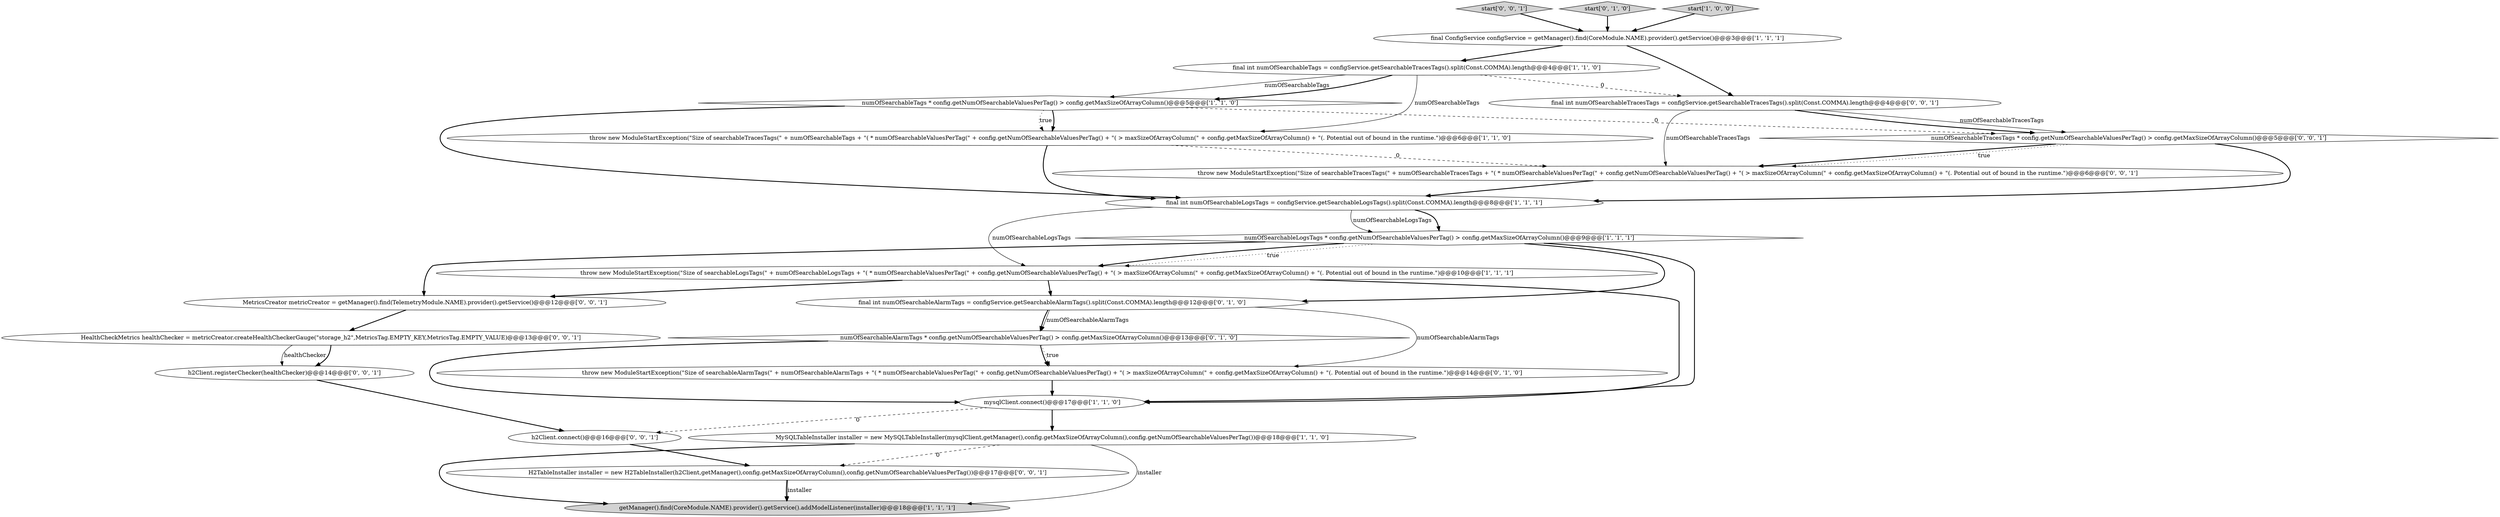 digraph {
19 [style = filled, label = "start['0', '0', '1']", fillcolor = lightgray, shape = diamond image = "AAA0AAABBB3BBB"];
8 [style = filled, label = "numOfSearchableLogsTags * config.getNumOfSearchableValuesPerTag() > config.getMaxSizeOfArrayColumn()@@@9@@@['1', '1', '1']", fillcolor = white, shape = diamond image = "AAA0AAABBB1BBB"];
12 [style = filled, label = "final int numOfSearchableAlarmTags = configService.getSearchableAlarmTags().split(Const.COMMA).length@@@12@@@['0', '1', '0']", fillcolor = white, shape = ellipse image = "AAA1AAABBB2BBB"];
20 [style = filled, label = "final int numOfSearchableTracesTags = configService.getSearchableTracesTags().split(Const.COMMA).length@@@4@@@['0', '0', '1']", fillcolor = white, shape = ellipse image = "AAA0AAABBB3BBB"];
23 [style = filled, label = "h2Client.registerChecker(healthChecker)@@@14@@@['0', '0', '1']", fillcolor = white, shape = ellipse image = "AAA0AAABBB3BBB"];
21 [style = filled, label = "h2Client.connect()@@@16@@@['0', '0', '1']", fillcolor = white, shape = ellipse image = "AAA0AAABBB3BBB"];
13 [style = filled, label = "start['0', '1', '0']", fillcolor = lightgray, shape = diamond image = "AAA0AAABBB2BBB"];
14 [style = filled, label = "throw new ModuleStartException(\"Size of searchableAlarmTags(\" + numOfSearchableAlarmTags + \"( * numOfSearchableValuesPerTag(\" + config.getNumOfSearchableValuesPerTag() + \"( > maxSizeOfArrayColumn(\" + config.getMaxSizeOfArrayColumn() + \"(. Potential out of bound in the runtime.\")@@@14@@@['0', '1', '0']", fillcolor = white, shape = ellipse image = "AAA1AAABBB2BBB"];
15 [style = filled, label = "MetricsCreator metricCreator = getManager().find(TelemetryModule.NAME).provider().getService()@@@12@@@['0', '0', '1']", fillcolor = white, shape = ellipse image = "AAA0AAABBB3BBB"];
11 [style = filled, label = "numOfSearchableAlarmTags * config.getNumOfSearchableValuesPerTag() > config.getMaxSizeOfArrayColumn()@@@13@@@['0', '1', '0']", fillcolor = white, shape = diamond image = "AAA1AAABBB2BBB"];
0 [style = filled, label = "numOfSearchableTags * config.getNumOfSearchableValuesPerTag() > config.getMaxSizeOfArrayColumn()@@@5@@@['1', '1', '0']", fillcolor = white, shape = diamond image = "AAA0AAABBB1BBB"];
18 [style = filled, label = "H2TableInstaller installer = new H2TableInstaller(h2Client,getManager(),config.getMaxSizeOfArrayColumn(),config.getNumOfSearchableValuesPerTag())@@@17@@@['0', '0', '1']", fillcolor = white, shape = ellipse image = "AAA0AAABBB3BBB"];
10 [style = filled, label = "start['1', '0', '0']", fillcolor = lightgray, shape = diamond image = "AAA0AAABBB1BBB"];
17 [style = filled, label = "throw new ModuleStartException(\"Size of searchableTracesTags(\" + numOfSearchableTracesTags + \"( * numOfSearchableValuesPerTag(\" + config.getNumOfSearchableValuesPerTag() + \"( > maxSizeOfArrayColumn(\" + config.getMaxSizeOfArrayColumn() + \"(. Potential out of bound in the runtime.\")@@@6@@@['0', '0', '1']", fillcolor = white, shape = ellipse image = "AAA0AAABBB3BBB"];
1 [style = filled, label = "final ConfigService configService = getManager().find(CoreModule.NAME).provider().getService()@@@3@@@['1', '1', '1']", fillcolor = white, shape = ellipse image = "AAA0AAABBB1BBB"];
3 [style = filled, label = "final int numOfSearchableLogsTags = configService.getSearchableLogsTags().split(Const.COMMA).length@@@8@@@['1', '1', '1']", fillcolor = white, shape = ellipse image = "AAA0AAABBB1BBB"];
2 [style = filled, label = "MySQLTableInstaller installer = new MySQLTableInstaller(mysqlClient,getManager(),config.getMaxSizeOfArrayColumn(),config.getNumOfSearchableValuesPerTag())@@@18@@@['1', '1', '0']", fillcolor = white, shape = ellipse image = "AAA0AAABBB1BBB"];
6 [style = filled, label = "throw new ModuleStartException(\"Size of searchableTracesTags(\" + numOfSearchableTags + \"( * numOfSearchableValuesPerTag(\" + config.getNumOfSearchableValuesPerTag() + \"( > maxSizeOfArrayColumn(\" + config.getMaxSizeOfArrayColumn() + \"(. Potential out of bound in the runtime.\")@@@6@@@['1', '1', '0']", fillcolor = white, shape = ellipse image = "AAA0AAABBB1BBB"];
22 [style = filled, label = "numOfSearchableTracesTags * config.getNumOfSearchableValuesPerTag() > config.getMaxSizeOfArrayColumn()@@@5@@@['0', '0', '1']", fillcolor = white, shape = diamond image = "AAA0AAABBB3BBB"];
5 [style = filled, label = "mysqlClient.connect()@@@17@@@['1', '1', '0']", fillcolor = white, shape = ellipse image = "AAA0AAABBB1BBB"];
16 [style = filled, label = "HealthCheckMetrics healthChecker = metricCreator.createHealthCheckerGauge(\"storage_h2\",MetricsTag.EMPTY_KEY,MetricsTag.EMPTY_VALUE)@@@13@@@['0', '0', '1']", fillcolor = white, shape = ellipse image = "AAA0AAABBB3BBB"];
7 [style = filled, label = "throw new ModuleStartException(\"Size of searchableLogsTags(\" + numOfSearchableLogsTags + \"( * numOfSearchableValuesPerTag(\" + config.getNumOfSearchableValuesPerTag() + \"( > maxSizeOfArrayColumn(\" + config.getMaxSizeOfArrayColumn() + \"(. Potential out of bound in the runtime.\")@@@10@@@['1', '1', '1']", fillcolor = white, shape = ellipse image = "AAA0AAABBB1BBB"];
9 [style = filled, label = "final int numOfSearchableTags = configService.getSearchableTracesTags().split(Const.COMMA).length@@@4@@@['1', '1', '0']", fillcolor = white, shape = ellipse image = "AAA0AAABBB1BBB"];
4 [style = filled, label = "getManager().find(CoreModule.NAME).provider().getService().addModelListener(installer)@@@18@@@['1', '1', '1']", fillcolor = lightgray, shape = ellipse image = "AAA0AAABBB1BBB"];
0->6 [style = bold, label=""];
5->2 [style = bold, label=""];
14->5 [style = bold, label=""];
12->11 [style = solid, label="numOfSearchableAlarmTags"];
20->22 [style = solid, label="numOfSearchableTracesTags"];
0->6 [style = dotted, label="true"];
1->9 [style = bold, label=""];
2->4 [style = bold, label=""];
8->5 [style = bold, label=""];
8->12 [style = bold, label=""];
18->4 [style = bold, label=""];
19->1 [style = bold, label=""];
16->23 [style = solid, label="healthChecker"];
9->0 [style = solid, label="numOfSearchableTags"];
22->3 [style = bold, label=""];
20->22 [style = bold, label=""];
18->4 [style = solid, label="installer"];
2->18 [style = dashed, label="0"];
6->17 [style = dashed, label="0"];
9->0 [style = bold, label=""];
0->3 [style = bold, label=""];
17->3 [style = bold, label=""];
22->17 [style = bold, label=""];
3->7 [style = solid, label="numOfSearchableLogsTags"];
9->6 [style = solid, label="numOfSearchableTags"];
8->7 [style = dotted, label="true"];
11->14 [style = bold, label=""];
12->14 [style = solid, label="numOfSearchableAlarmTags"];
23->21 [style = bold, label=""];
10->1 [style = bold, label=""];
7->12 [style = bold, label=""];
16->23 [style = bold, label=""];
11->14 [style = dotted, label="true"];
21->18 [style = bold, label=""];
6->3 [style = bold, label=""];
3->8 [style = bold, label=""];
15->16 [style = bold, label=""];
5->21 [style = dashed, label="0"];
2->4 [style = solid, label="installer"];
9->20 [style = dashed, label="0"];
7->5 [style = bold, label=""];
13->1 [style = bold, label=""];
8->7 [style = bold, label=""];
12->11 [style = bold, label=""];
7->15 [style = bold, label=""];
20->17 [style = solid, label="numOfSearchableTracesTags"];
1->20 [style = bold, label=""];
22->17 [style = dotted, label="true"];
0->22 [style = dashed, label="0"];
8->15 [style = bold, label=""];
11->5 [style = bold, label=""];
3->8 [style = solid, label="numOfSearchableLogsTags"];
}
